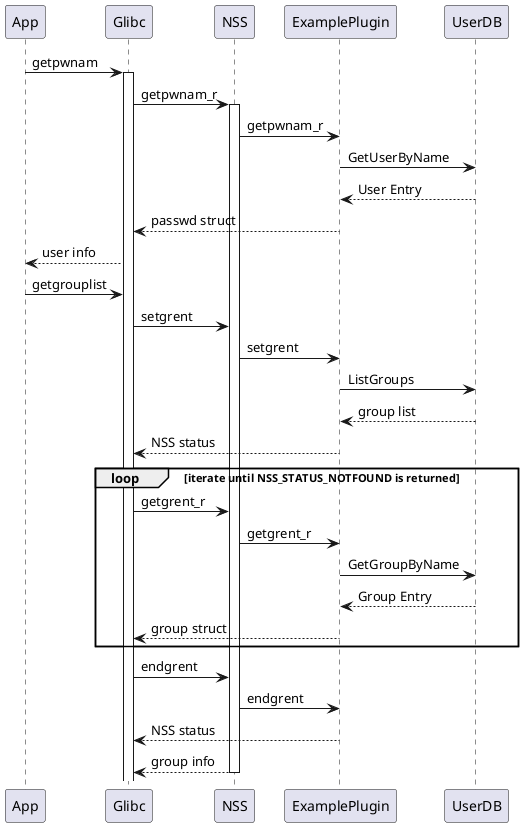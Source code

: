 @startuml

App -> Glibc : getpwnam
activate Glibc
Glibc -> NSS : getpwnam_r
activate NSS
NSS -> ExamplePlugin : getpwnam_r
ExamplePlugin -> UserDB : GetUserByName
UserDB --> ExamplePlugin: User Entry
ExamplePlugin --> Glibc : passwd struct
Glibc --> App: user info

App -> Glibc : getgrouplist
Glibc -> NSS: setgrent
NSS -> ExamplePlugin : setgrent
ExamplePlugin -> UserDB : ListGroups
UserDB --> ExamplePlugin : group list
ExamplePlugin --> Glibc: NSS status
loop iterate until NSS_STATUS_NOTFOUND is returned
Glibc -> NSS: getgrent_r
NSS -> ExamplePlugin : getgrent_r
ExamplePlugin -> UserDB : GetGroupByName
UserDB --> ExamplePlugin : Group Entry
ExamplePlugin --> Glibc : group struct
end loop
Glibc -> NSS: endgrent
NSS -> ExamplePlugin : endgrent
ExamplePlugin --> Glibc : NSS status
return group info

@enduml